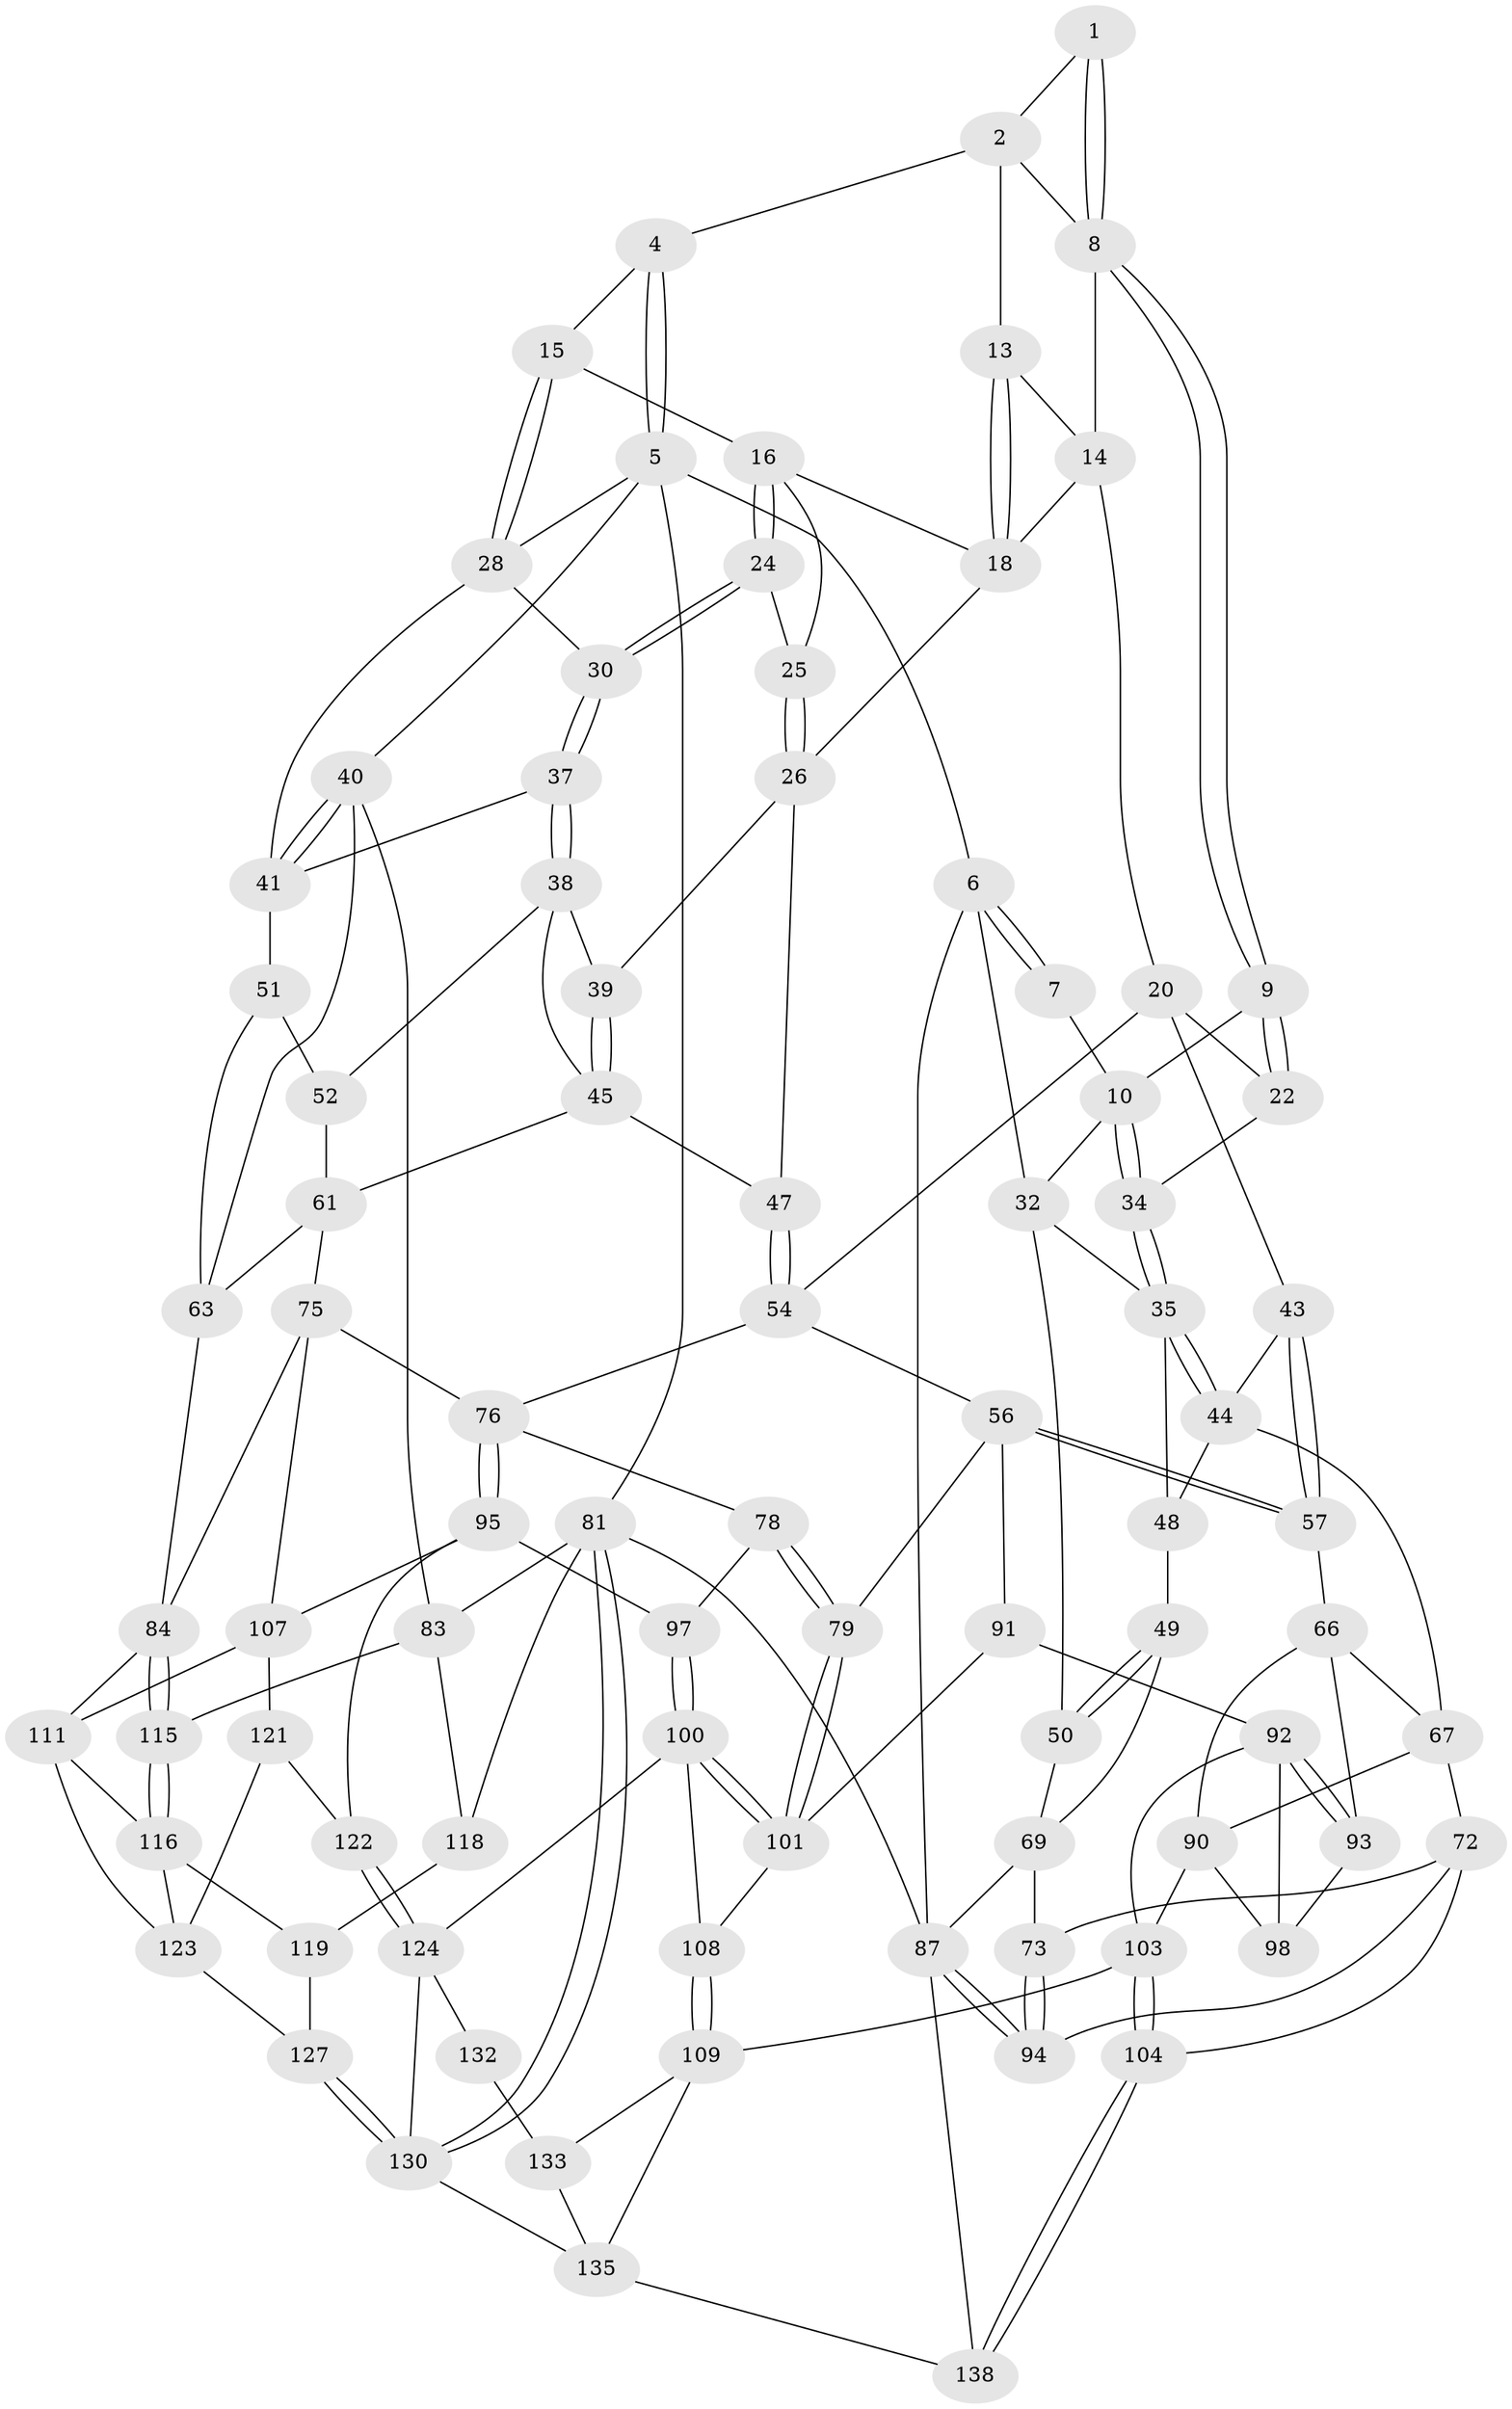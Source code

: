 // Generated by graph-tools (version 1.1) at 2025/52/02/27/25 19:52:39]
// undirected, 86 vertices, 189 edges
graph export_dot {
graph [start="1"]
  node [color=gray90,style=filled];
  1 [pos="+0.43272762479109345+0"];
  2 [pos="+0.4974215042563954+0",super="+3"];
  4 [pos="+0.7297262385711838+0"];
  5 [pos="+1+0",super="+31"];
  6 [pos="+0+0"];
  7 [pos="+0.21266956763265069+0"];
  8 [pos="+0.3650225431752703+0.09927296903840818",super="+12"];
  9 [pos="+0.33168266795596224+0.11778157057793873"];
  10 [pos="+0.28277362585216326+0.1158968343217322",super="+11"];
  13 [pos="+0.6070722270680159+0.07918444494205326"];
  14 [pos="+0.44580016652510357+0.09945852402238586",super="+19"];
  15 [pos="+0.7806524178197214+0.13719552617237574"];
  16 [pos="+0.7059473612215196+0.13558361799269206",super="+17"];
  18 [pos="+0.6143590200210799+0.09854328167066986",super="+23"];
  20 [pos="+0.5006736296462184+0.284507581864369",super="+21"];
  22 [pos="+0.39607628173939663+0.22129923538908072"];
  24 [pos="+0.7278592453166742+0.26325095530942916"];
  25 [pos="+0.6834414329389484+0.25896779449558194"];
  26 [pos="+0.6010273458702973+0.293569210728444",super="+27"];
  28 [pos="+0.8666731499353032+0.17270260791630326",super="+29"];
  30 [pos="+0.7555711433630473+0.2735069273718708"];
  32 [pos="+0+0.17443623859777815",super="+33"];
  34 [pos="+0.27768099753184955+0.27115203316368064"];
  35 [pos="+0.2602302790644548+0.3283743090802649",super="+36"];
  37 [pos="+0.7546189748095173+0.34008246541163"];
  38 [pos="+0.7544141113909131+0.3403225465901009",super="+53"];
  39 [pos="+0.652544887765251+0.3187873155297227"];
  40 [pos="+1+0.35941811869055185",super="+62"];
  41 [pos="+0.8510638923292642+0.36314970290987664",super="+42"];
  43 [pos="+0.33821414141534467+0.3841057390221844"];
  44 [pos="+0.28080750538033195+0.352911690673711",super="+58"];
  45 [pos="+0.7063521022878885+0.4004359339078465",super="+46"];
  47 [pos="+0.633571707212547+0.4407873711810482"];
  48 [pos="+0.13789564688966782+0.378050156728381",super="+59"];
  49 [pos="+0.020166531201217055+0.4339110103556077",super="+68"];
  50 [pos="+0+0.3470371006525488"];
  51 [pos="+0.7991285409477995+0.423361611187498",super="+65"];
  52 [pos="+0.7900389110572745+0.42446492990556955",super="+60"];
  54 [pos="+0.5250173282444005+0.49190482546769115",super="+55"];
  56 [pos="+0.40674471601535583+0.5195825769051852",super="+80"];
  57 [pos="+0.3622166704349388+0.5018940777038899"];
  61 [pos="+0.7081346703128937+0.49658307688938097",super="+74"];
  63 [pos="+0.955161862688785+0.4883984328051775",super="+64"];
  66 [pos="+0.3520917632573728+0.5095407892651221",super="+89"];
  67 [pos="+0.20490360655674975+0.5299692070039268",super="+71"];
  69 [pos="+0.0802629712977345+0.5355638527057557",super="+70"];
  72 [pos="+0.11387862087501877+0.591847891713512",super="+102"];
  73 [pos="+0.09758575292880596+0.5828348426950977"];
  75 [pos="+0.7138083491798228+0.5647630854634194",super="+86"];
  76 [pos="+0.6833866605036627+0.5811805762606962",super="+77"];
  78 [pos="+0.5468259525274446+0.6040096339360888"];
  79 [pos="+0.46348321617771887+0.6107284011856918"];
  81 [pos="+1+1",super="+82"];
  83 [pos="+1+0.5379239219707987",super="+117"];
  84 [pos="+0.8083524271685706+0.626095099309824",super="+85"];
  87 [pos="+0+0.6589943481036533",super="+88"];
  90 [pos="+0.21803694988102604+0.6318811431105305",super="+99"];
  91 [pos="+0.3891881471694991+0.66233838045551"];
  92 [pos="+0.3808023215057872+0.6621156254714516",super="+106"];
  93 [pos="+0.3230859530558093+0.5885200560223655"];
  94 [pos="+0+0.6581465284032952"];
  95 [pos="+0.626502205243473+0.6703844948708768",super="+96"];
  97 [pos="+0.548356228948863+0.6094186967224935"];
  98 [pos="+0.3162808258015357+0.6302677956168047"];
  100 [pos="+0.49155633430766305+0.7175515534748221",super="+114"];
  101 [pos="+0.4638157474197027+0.6164890783682961",super="+105"];
  103 [pos="+0.2154106099041078+0.7622057523598575",super="+110"];
  104 [pos="+0.17268154481374037+0.7783120014350863"];
  107 [pos="+0.7160584390574432+0.6839114879365081",super="+113"];
  108 [pos="+0.443780648202531+0.7507354752048955"];
  109 [pos="+0.3234065971414176+0.7971262962826806",super="+134"];
  111 [pos="+0.7424387722114568+0.7170100926123982",super="+112"];
  115 [pos="+0.825393605088483+0.6500051092633563"];
  116 [pos="+0.8056940560250512+0.7137263139060097",super="+120"];
  118 [pos="+0.9073735362068382+0.73108568553508",super="+129"];
  119 [pos="+0.814628210386366+0.744932045629519",super="+126"];
  121 [pos="+0.6507535394670115+0.7500124740053834"];
  122 [pos="+0.6046032908560531+0.7425747979163926"];
  123 [pos="+0.7713444645738388+0.7807052727850096",super="+128"];
  124 [pos="+0.6000075104499869+0.7458313781681329",super="+125"];
  127 [pos="+0.8441175543139826+1"];
  130 [pos="+0.8462521613968823+1",super="+131"];
  132 [pos="+0.5182457747626875+0.8212540890899235"];
  133 [pos="+0.4321442769901346+0.8621298912230326",super="+136"];
  135 [pos="+0.5652025926539423+1",super="+137"];
  138 [pos="+0+1"];
  1 -- 2;
  1 -- 8;
  1 -- 8;
  2 -- 8;
  2 -- 4;
  2 -- 13;
  4 -- 5;
  4 -- 5;
  4 -- 15;
  5 -- 6;
  5 -- 81;
  5 -- 40;
  5 -- 28;
  6 -- 7;
  6 -- 7;
  6 -- 32;
  6 -- 87;
  7 -- 10;
  8 -- 9;
  8 -- 9;
  8 -- 14;
  9 -- 10;
  9 -- 22;
  9 -- 22;
  10 -- 34;
  10 -- 34;
  10 -- 32;
  13 -- 14;
  13 -- 18;
  13 -- 18;
  14 -- 20;
  14 -- 18;
  15 -- 16;
  15 -- 28;
  15 -- 28;
  16 -- 24;
  16 -- 24;
  16 -- 25;
  16 -- 18;
  18 -- 26;
  20 -- 54;
  20 -- 43;
  20 -- 22;
  22 -- 34;
  24 -- 25;
  24 -- 30;
  24 -- 30;
  25 -- 26;
  25 -- 26;
  26 -- 39;
  26 -- 47;
  28 -- 41;
  28 -- 30;
  30 -- 37;
  30 -- 37;
  32 -- 50;
  32 -- 35;
  34 -- 35;
  34 -- 35;
  35 -- 44;
  35 -- 44;
  35 -- 48;
  37 -- 38;
  37 -- 38;
  37 -- 41;
  38 -- 39;
  38 -- 52;
  38 -- 45;
  39 -- 45;
  39 -- 45;
  40 -- 41;
  40 -- 41;
  40 -- 83;
  40 -- 63;
  41 -- 51;
  43 -- 44;
  43 -- 57;
  43 -- 57;
  44 -- 48;
  44 -- 67;
  45 -- 61;
  45 -- 47;
  47 -- 54;
  47 -- 54;
  48 -- 49 [weight=2];
  49 -- 50;
  49 -- 50;
  49 -- 69;
  50 -- 69;
  51 -- 52 [weight=2];
  51 -- 63;
  52 -- 61;
  54 -- 56;
  54 -- 76;
  56 -- 57;
  56 -- 57;
  56 -- 91;
  56 -- 79;
  57 -- 66;
  61 -- 75;
  61 -- 63;
  63 -- 84;
  66 -- 67;
  66 -- 93;
  66 -- 90;
  67 -- 72;
  67 -- 90;
  69 -- 73;
  69 -- 87;
  72 -- 73;
  72 -- 104;
  72 -- 94;
  73 -- 94;
  73 -- 94;
  75 -- 76;
  75 -- 107;
  75 -- 84;
  76 -- 95;
  76 -- 95;
  76 -- 78;
  78 -- 79;
  78 -- 79;
  78 -- 97;
  79 -- 101;
  79 -- 101;
  81 -- 130;
  81 -- 130;
  81 -- 83;
  81 -- 118;
  81 -- 87;
  83 -- 115;
  83 -- 118;
  84 -- 115;
  84 -- 115;
  84 -- 111;
  87 -- 94;
  87 -- 94;
  87 -- 138;
  90 -- 98;
  90 -- 103;
  91 -- 92;
  91 -- 101;
  92 -- 93;
  92 -- 93;
  92 -- 98;
  92 -- 103;
  93 -- 98;
  95 -- 107;
  95 -- 97;
  95 -- 122;
  97 -- 100;
  97 -- 100;
  100 -- 101;
  100 -- 101;
  100 -- 108;
  100 -- 124;
  101 -- 108;
  103 -- 104;
  103 -- 104;
  103 -- 109;
  104 -- 138;
  104 -- 138;
  107 -- 121;
  107 -- 111;
  108 -- 109;
  108 -- 109;
  109 -- 133;
  109 -- 135;
  111 -- 116;
  111 -- 123;
  115 -- 116;
  115 -- 116;
  116 -- 123;
  116 -- 119;
  118 -- 119 [weight=2];
  119 -- 127;
  121 -- 122;
  121 -- 123;
  122 -- 124;
  122 -- 124;
  123 -- 127;
  124 -- 132;
  124 -- 130;
  127 -- 130;
  127 -- 130;
  130 -- 135;
  132 -- 133 [weight=2];
  133 -- 135;
  135 -- 138;
}
